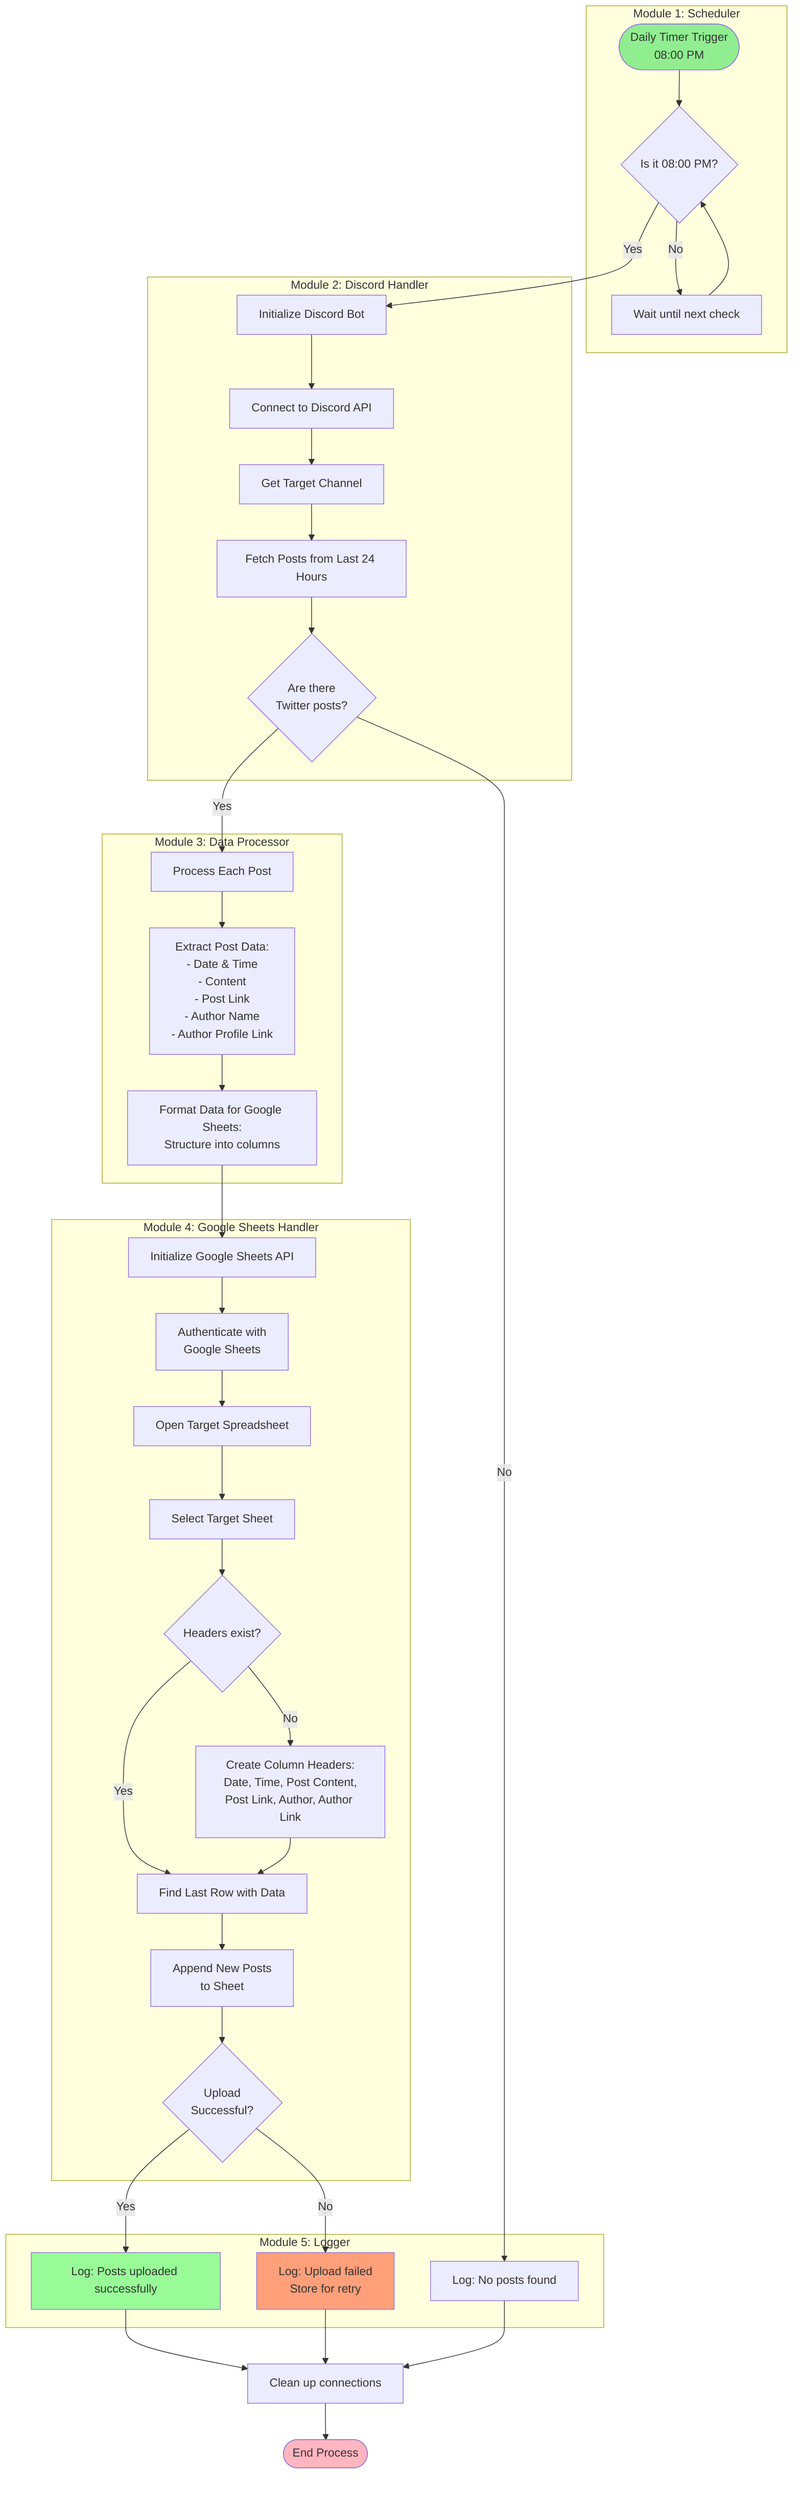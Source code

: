 flowchart TD
    Start([Daily Timer Trigger<br/>08:00 PM]) --> CheckTime{Is it 08:00 PM?}
    CheckTime -->|Yes| InitBot[Initialize Discord Bot]
    CheckTime -->|No| Wait[Wait until next check]
    Wait --> CheckTime
    
    InitBot --> ConnectDiscord[Connect to Discord API]
    ConnectDiscord --> GetChannel[Get Target Channel]
    
    GetChannel --> FetchPosts[Fetch Posts from Last 24 Hours]
    FetchPosts --> FilterPosts{Are there<br/>Twitter posts?}
    
    FilterPosts -->|No| LogEmpty[Log: No posts found]
    FilterPosts -->|Yes| ProcessPosts[Process Each Post]
    
    ProcessPosts --> ExtractData[Extract Post Data:<br/>- Date & Time<br/>- Content<br/>- Post Link<br/>- Author Name<br/>- Author Profile Link]
    
    ExtractData --> FormatData[Format Data for Google Sheets:<br/>Structure into columns]
    
    FormatData --> InitSheets[Initialize Google Sheets API]
    InitSheets --> AuthSheets[Authenticate with<br/>Google Sheets]
    
    AuthSheets --> OpenSheet[Open Target Spreadsheet]
    OpenSheet --> SelectSheet[Select Target Sheet]
    
    SelectSheet --> CheckHeaders{Headers exist?}
    CheckHeaders -->|No| CreateHeaders[Create Column Headers:<br/>Date, Time, Post Content,<br/>Post Link, Author, Author Link]
    CheckHeaders -->|Yes| FindLastRow[Find Last Row with Data]
    CreateHeaders --> FindLastRow
    
    FindLastRow --> AppendData[Append New Posts<br/>to Sheet]
    
    AppendData --> VerifyUpload{Upload<br/>Successful?}
    VerifyUpload -->|Yes| LogSuccess[Log: Posts uploaded successfully]
    VerifyUpload -->|No| LogError[Log: Upload failed<br/>Store for retry]
    
    LogSuccess --> Cleanup[Clean up connections]
    LogError --> Cleanup
    LogEmpty --> Cleanup
    
    Cleanup --> End([End Process])
    
    subgraph "Module 1: Scheduler"
        Start
        CheckTime
        Wait
    end
    
    subgraph "Module 2: Discord Handler"
        InitBot
        ConnectDiscord
        GetChannel
        FetchPosts
        FilterPosts
    end
    
    subgraph "Module 3: Data Processor"
        ProcessPosts
        ExtractData
        FormatData
    end
    
    subgraph "Module 4: Google Sheets Handler"
        InitSheets
        AuthSheets
        OpenSheet
        SelectSheet
        CheckHeaders
        CreateHeaders
        FindLastRow
        AppendData
        VerifyUpload
    end
    
    subgraph "Module 5: Logger"
        LogEmpty
        LogSuccess
        LogError
    end
    
    style Start fill:#90EE90
    style End fill:#FFB6C1
    style LogError fill:#FFA07A
    style LogSuccess fill:#98FB98